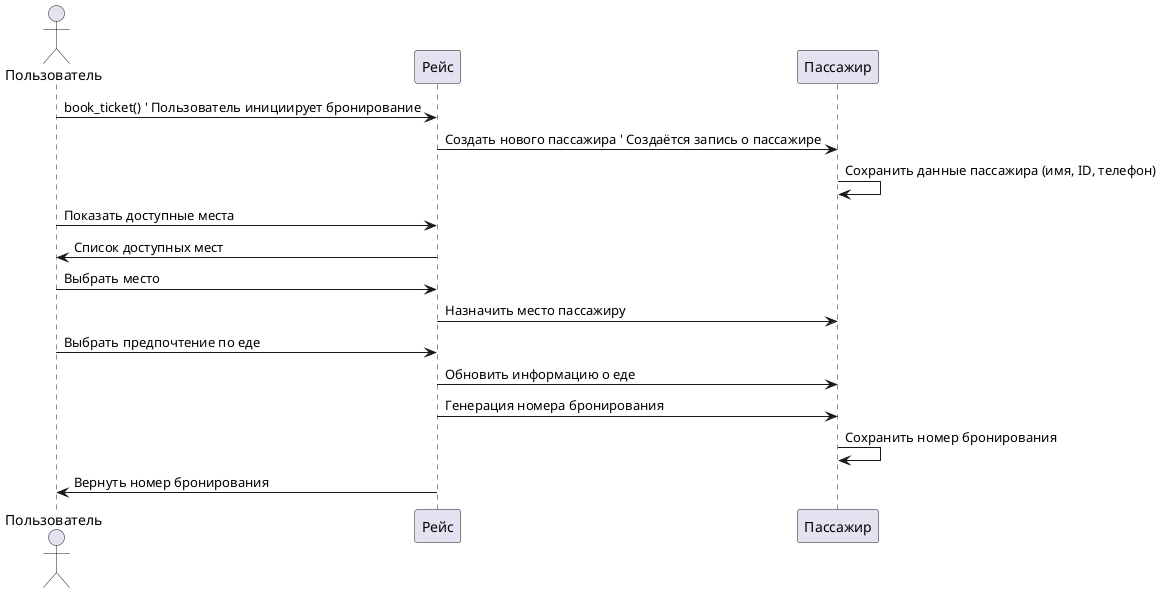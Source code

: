 @startuml
' Диаграмма последовательности для процесса бронирования авиабилета

actor Пользователь as User
participant Рейс as Flight
participant Пассажир as Passenger

User -> Flight: book_ticket() ' Пользователь инициирует бронирование
Flight -> Passenger: Создать нового пассажира ' Создаётся запись о пассажире
Passenger -> Passenger: Сохранить данные пассажира (имя, ID, телефон)
User -> Flight: Показать доступные места
Flight -> User: Список доступных мест
User -> Flight: Выбрать место
Flight -> Passenger: Назначить место пассажиру

User -> Flight: Выбрать предпочтение по еде
Flight -> Passenger: Обновить информацию о еде

Flight -> Passenger: Генерация номера бронирования
Passenger -> Passenger: Сохранить номер бронирования
Flight -> User: Вернуть номер бронирования
@enduml
